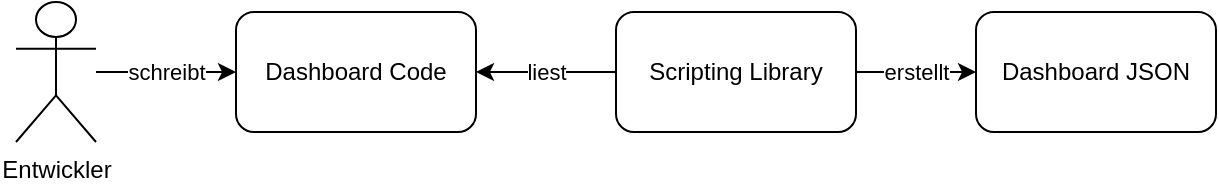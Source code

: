 <mxfile version="14.8.0" type="github">
  <diagram id="5KlWsrK_m3L7eQxBu6EQ" name="Page-1">
    <mxGraphModel dx="1422" dy="737" grid="1" gridSize="10" guides="1" tooltips="1" connect="1" arrows="1" fold="1" page="1" pageScale="1" pageWidth="827" pageHeight="1169" math="0" shadow="0">
      <root>
        <mxCell id="0" />
        <mxCell id="1" parent="0" />
        <mxCell id="LKuwhBt1p_UqeXmo-CNm-6" value="schreibt" style="edgeStyle=orthogonalEdgeStyle;rounded=0;orthogonalLoop=1;jettySize=auto;html=1;" edge="1" parent="1" source="LKuwhBt1p_UqeXmo-CNm-1" target="LKuwhBt1p_UqeXmo-CNm-5">
          <mxGeometry relative="1" as="geometry" />
        </mxCell>
        <mxCell id="LKuwhBt1p_UqeXmo-CNm-1" value="Entwickler&lt;br&gt;" style="shape=umlActor;verticalLabelPosition=bottom;verticalAlign=top;html=1;outlineConnect=0;" vertex="1" parent="1">
          <mxGeometry x="80" y="80" width="40" height="70" as="geometry" />
        </mxCell>
        <mxCell id="LKuwhBt1p_UqeXmo-CNm-5" value="Dashboard Code" style="rounded=1;whiteSpace=wrap;html=1;" vertex="1" parent="1">
          <mxGeometry x="190" y="85" width="120" height="60" as="geometry" />
        </mxCell>
        <mxCell id="LKuwhBt1p_UqeXmo-CNm-10" value="liest" style="edgeStyle=orthogonalEdgeStyle;rounded=0;orthogonalLoop=1;jettySize=auto;html=1;" edge="1" parent="1" source="LKuwhBt1p_UqeXmo-CNm-8" target="LKuwhBt1p_UqeXmo-CNm-5">
          <mxGeometry relative="1" as="geometry" />
        </mxCell>
        <mxCell id="LKuwhBt1p_UqeXmo-CNm-13" value="erstellt" style="edgeStyle=orthogonalEdgeStyle;rounded=0;orthogonalLoop=1;jettySize=auto;html=1;entryX=0;entryY=0.5;entryDx=0;entryDy=0;" edge="1" parent="1" source="LKuwhBt1p_UqeXmo-CNm-8" target="LKuwhBt1p_UqeXmo-CNm-12">
          <mxGeometry relative="1" as="geometry" />
        </mxCell>
        <mxCell id="LKuwhBt1p_UqeXmo-CNm-8" value="Scripting Library" style="rounded=1;whiteSpace=wrap;html=1;" vertex="1" parent="1">
          <mxGeometry x="380" y="85" width="120" height="60" as="geometry" />
        </mxCell>
        <mxCell id="LKuwhBt1p_UqeXmo-CNm-12" value="Dashboard JSON" style="rounded=1;whiteSpace=wrap;html=1;" vertex="1" parent="1">
          <mxGeometry x="560" y="85" width="120" height="60" as="geometry" />
        </mxCell>
      </root>
    </mxGraphModel>
  </diagram>
</mxfile>
